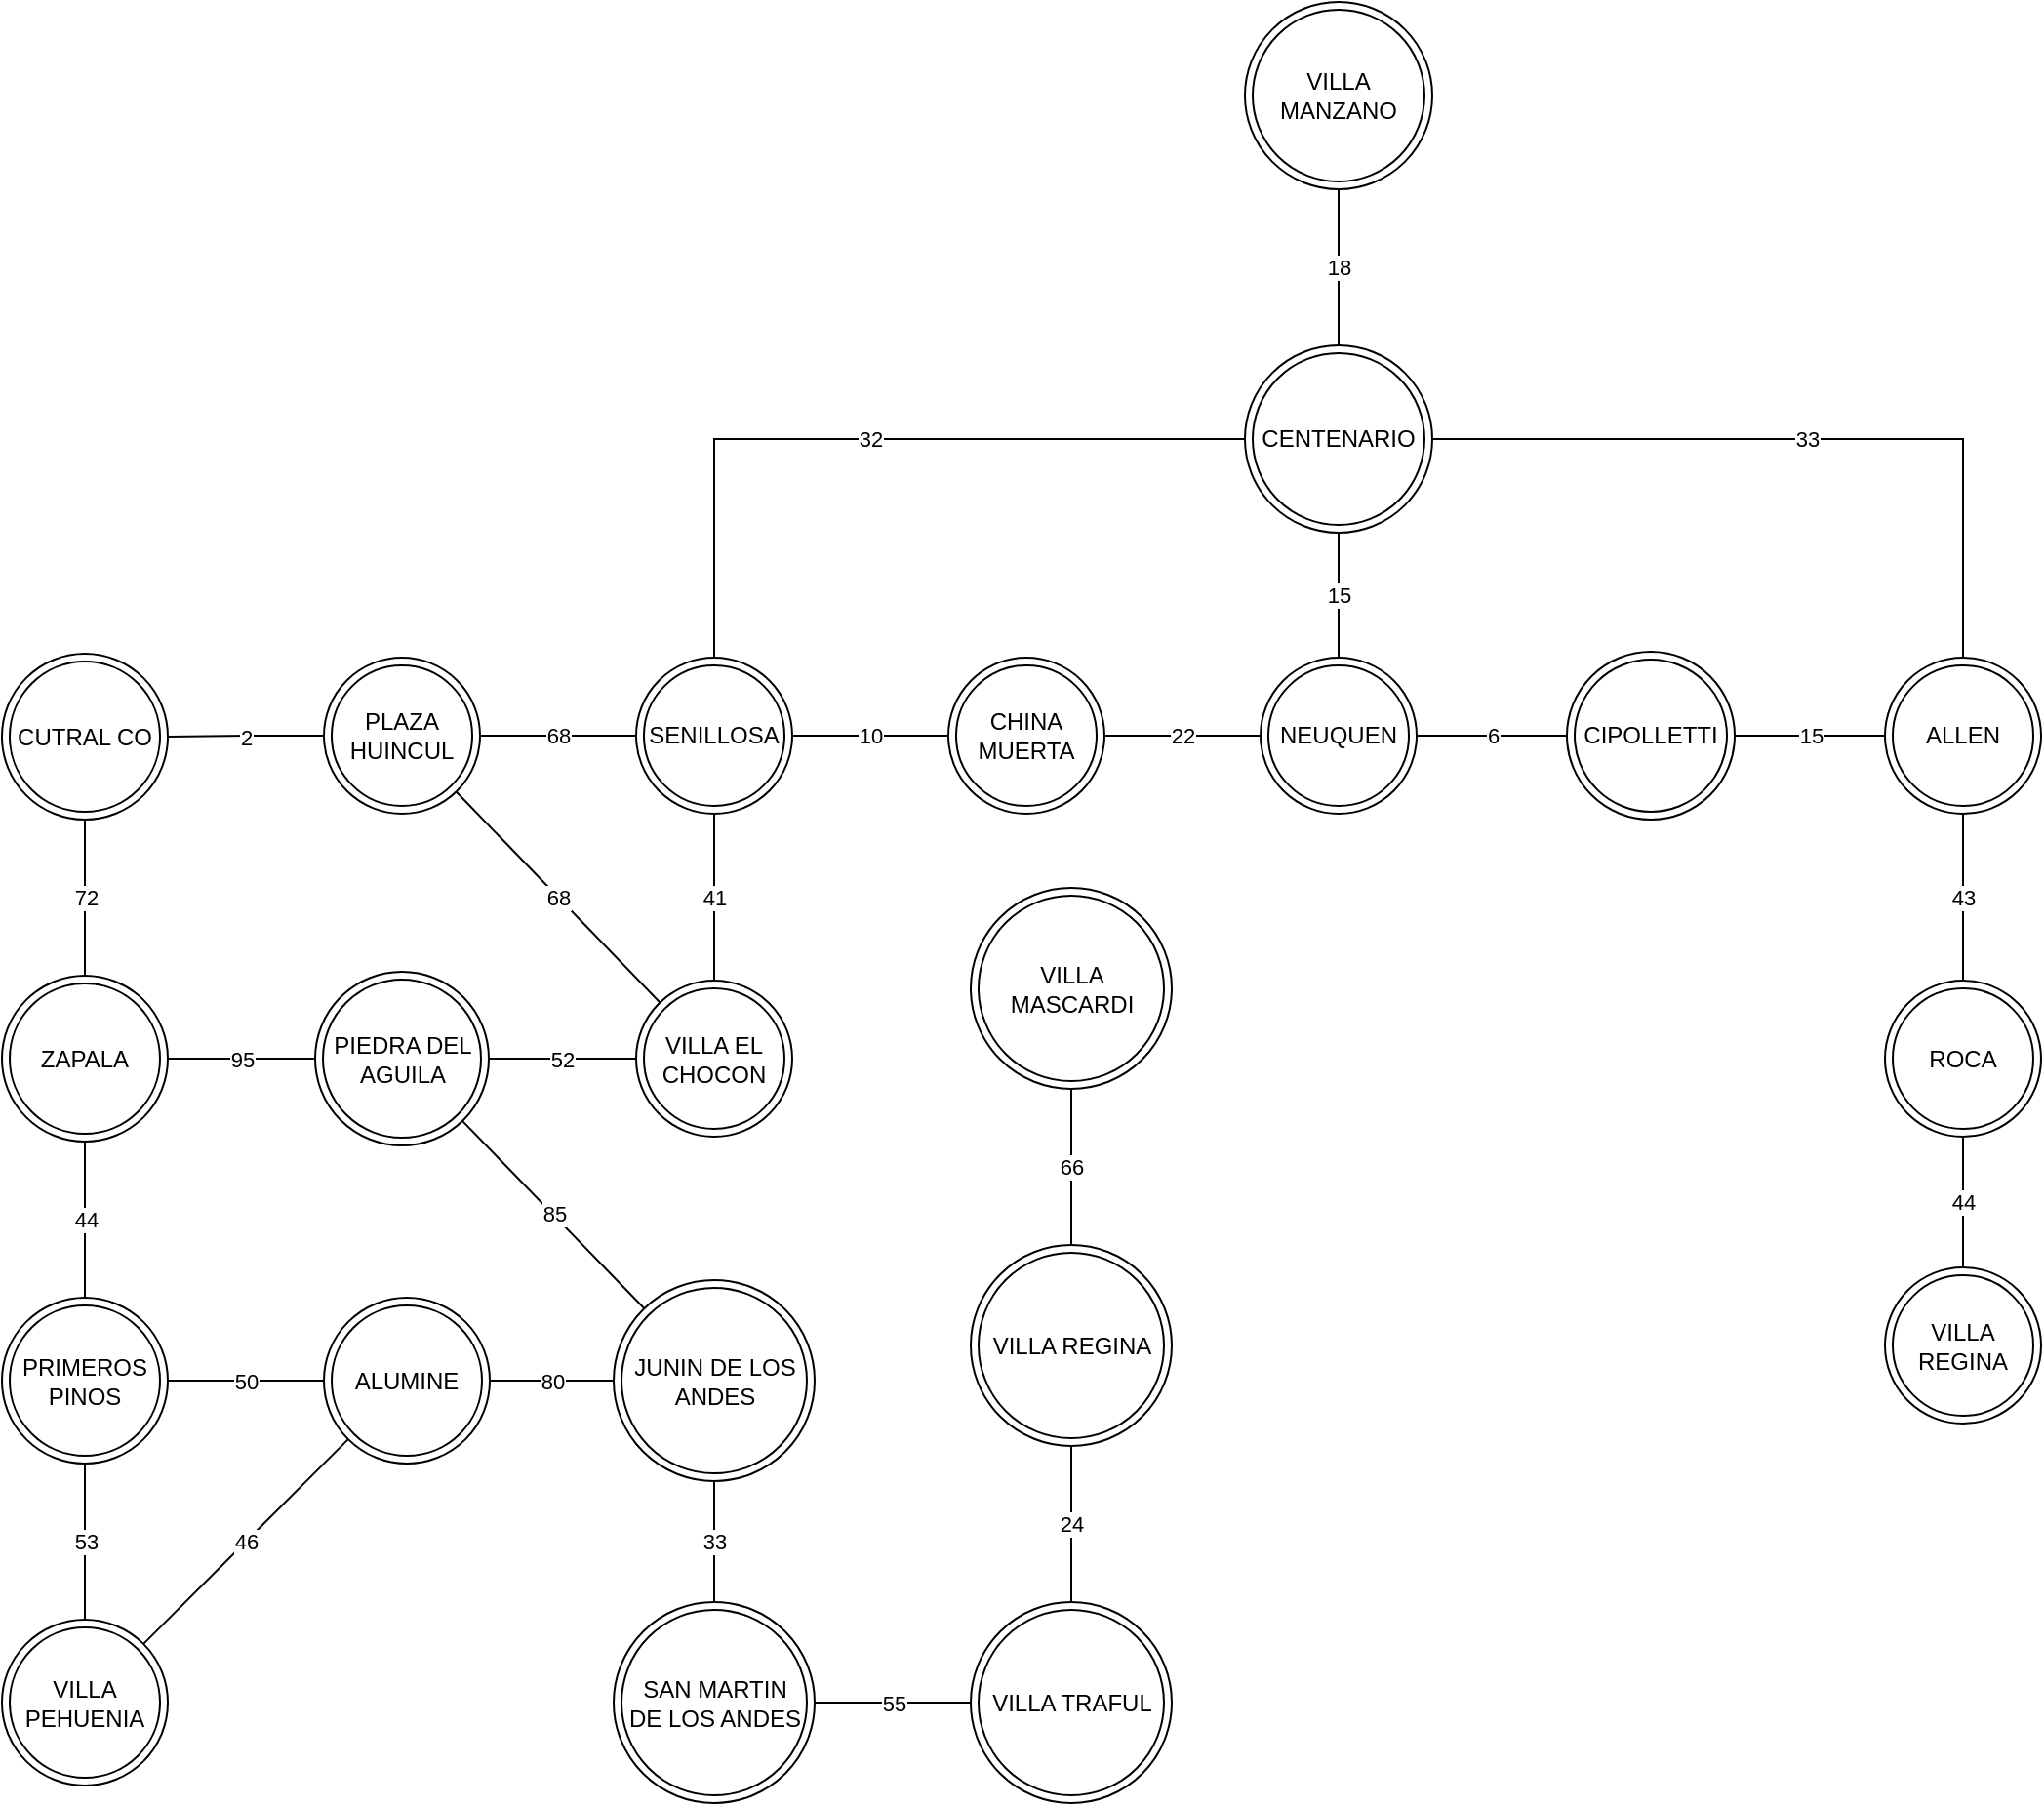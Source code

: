 <mxfile version="20.2.3" type="google" pages="2"><diagram id="MpC0CdynHTIrfhRvnOac" name="GRAFO"><mxGraphModel grid="0" page="0" gridSize="10" guides="1" tooltips="1" connect="1" arrows="1" fold="1" pageScale="1" pageWidth="827" pageHeight="1169" math="0" shadow="0"><root><mxCell id="0"/><mxCell id="1" parent="0"/><mxCell id="-Q9YvvRFyUJBlOjD7-uK-3" value="6" style="edgeStyle=orthogonalEdgeStyle;rounded=0;orthogonalLoop=1;jettySize=auto;html=1;endArrow=none;endFill=0;" edge="1" parent="1" source="-Q9YvvRFyUJBlOjD7-uK-1" target="-Q9YvvRFyUJBlOjD7-uK-2"><mxGeometry relative="1" as="geometry"/></mxCell><mxCell id="-Q9YvvRFyUJBlOjD7-uK-11" value="15" style="edgeStyle=orthogonalEdgeStyle;rounded=0;orthogonalLoop=1;jettySize=auto;html=1;endArrow=none;endFill=0;" edge="1" parent="1" source="-Q9YvvRFyUJBlOjD7-uK-1" target="-Q9YvvRFyUJBlOjD7-uK-10"><mxGeometry relative="1" as="geometry"/></mxCell><mxCell id="-Q9YvvRFyUJBlOjD7-uK-16" value="22" style="edgeStyle=orthogonalEdgeStyle;rounded=0;orthogonalLoop=1;jettySize=auto;html=1;endArrow=none;endFill=0;" edge="1" parent="1" source="-Q9YvvRFyUJBlOjD7-uK-1" target="-Q9YvvRFyUJBlOjD7-uK-15"><mxGeometry relative="1" as="geometry"/></mxCell><mxCell id="-Q9YvvRFyUJBlOjD7-uK-1" value="NEUQUEN" style="ellipse;shape=doubleEllipse;whiteSpace=wrap;html=1;aspect=fixed;" vertex="1" parent="1"><mxGeometry x="199" y="429" width="80" height="80" as="geometry"/></mxCell><mxCell id="-Q9YvvRFyUJBlOjD7-uK-5" value="15" style="edgeStyle=orthogonalEdgeStyle;rounded=0;orthogonalLoop=1;jettySize=auto;html=1;endArrow=none;endFill=0;" edge="1" parent="1" source="-Q9YvvRFyUJBlOjD7-uK-2" target="-Q9YvvRFyUJBlOjD7-uK-4"><mxGeometry relative="1" as="geometry"/></mxCell><mxCell id="-Q9YvvRFyUJBlOjD7-uK-2" value="CIPOLLETTI" style="ellipse;shape=doubleEllipse;whiteSpace=wrap;html=1;aspect=fixed;" vertex="1" parent="1"><mxGeometry x="356" y="426" width="86" height="86" as="geometry"/></mxCell><mxCell id="-Q9YvvRFyUJBlOjD7-uK-7" value="43" style="edgeStyle=orthogonalEdgeStyle;rounded=0;orthogonalLoop=1;jettySize=auto;html=1;endArrow=none;endFill=0;" edge="1" parent="1" source="-Q9YvvRFyUJBlOjD7-uK-4" target="-Q9YvvRFyUJBlOjD7-uK-6"><mxGeometry relative="1" as="geometry"/></mxCell><mxCell id="-Q9YvvRFyUJBlOjD7-uK-4" value="ALLEN" style="ellipse;shape=doubleEllipse;whiteSpace=wrap;html=1;aspect=fixed;" vertex="1" parent="1"><mxGeometry x="519" y="429" width="80" height="80" as="geometry"/></mxCell><mxCell id="-Q9YvvRFyUJBlOjD7-uK-9" value="44" style="edgeStyle=orthogonalEdgeStyle;rounded=0;orthogonalLoop=1;jettySize=auto;html=1;endArrow=none;endFill=0;" edge="1" parent="1" source="-Q9YvvRFyUJBlOjD7-uK-6" target="-Q9YvvRFyUJBlOjD7-uK-8"><mxGeometry relative="1" as="geometry"/></mxCell><mxCell id="-Q9YvvRFyUJBlOjD7-uK-6" value="ROCA" style="ellipse;shape=doubleEllipse;whiteSpace=wrap;html=1;aspect=fixed;" vertex="1" parent="1"><mxGeometry x="519" y="594.5" width="80" height="80" as="geometry"/></mxCell><mxCell id="-Q9YvvRFyUJBlOjD7-uK-8" value="VILLA &lt;br&gt;REGINA" style="ellipse;shape=doubleEllipse;whiteSpace=wrap;html=1;aspect=fixed;" vertex="1" parent="1"><mxGeometry x="519" y="741.5" width="80" height="80" as="geometry"/></mxCell><mxCell id="-Q9YvvRFyUJBlOjD7-uK-13" value="18" style="edgeStyle=orthogonalEdgeStyle;rounded=0;orthogonalLoop=1;jettySize=auto;html=1;endArrow=none;endFill=0;" edge="1" parent="1" source="-Q9YvvRFyUJBlOjD7-uK-10" target="-Q9YvvRFyUJBlOjD7-uK-12"><mxGeometry relative="1" as="geometry"/></mxCell><mxCell id="-Q9YvvRFyUJBlOjD7-uK-14" value="33" style="edgeStyle=orthogonalEdgeStyle;rounded=0;orthogonalLoop=1;jettySize=auto;html=1;endArrow=none;endFill=0;" edge="1" parent="1" source="-Q9YvvRFyUJBlOjD7-uK-10" target="-Q9YvvRFyUJBlOjD7-uK-4"><mxGeometry relative="1" as="geometry"/></mxCell><mxCell id="-Q9YvvRFyUJBlOjD7-uK-19" value="32" style="edgeStyle=orthogonalEdgeStyle;rounded=0;orthogonalLoop=1;jettySize=auto;html=1;endArrow=none;endFill=0;" edge="1" parent="1" source="-Q9YvvRFyUJBlOjD7-uK-10" target="-Q9YvvRFyUJBlOjD7-uK-17"><mxGeometry relative="1" as="geometry"/></mxCell><mxCell id="-Q9YvvRFyUJBlOjD7-uK-10" value="CENTENARIO" style="ellipse;shape=doubleEllipse;whiteSpace=wrap;html=1;aspect=fixed;" vertex="1" parent="1"><mxGeometry x="191" y="269" width="96" height="96" as="geometry"/></mxCell><mxCell id="-Q9YvvRFyUJBlOjD7-uK-12" value="VILLA MANZANO" style="ellipse;shape=doubleEllipse;whiteSpace=wrap;html=1;aspect=fixed;" vertex="1" parent="1"><mxGeometry x="191" y="93" width="96" height="96" as="geometry"/></mxCell><mxCell id="-Q9YvvRFyUJBlOjD7-uK-18" value="10" style="edgeStyle=orthogonalEdgeStyle;rounded=0;orthogonalLoop=1;jettySize=auto;html=1;endArrow=none;endFill=0;" edge="1" parent="1" source="-Q9YvvRFyUJBlOjD7-uK-15" target="-Q9YvvRFyUJBlOjD7-uK-17"><mxGeometry relative="1" as="geometry"/></mxCell><mxCell id="-Q9YvvRFyUJBlOjD7-uK-15" value="CHINA MUERTA" style="ellipse;shape=doubleEllipse;whiteSpace=wrap;html=1;aspect=fixed;" vertex="1" parent="1"><mxGeometry x="39" y="429" width="80" height="80" as="geometry"/></mxCell><mxCell id="-Q9YvvRFyUJBlOjD7-uK-21" value="68" style="edgeStyle=orthogonalEdgeStyle;rounded=0;orthogonalLoop=1;jettySize=auto;html=1;endArrow=none;endFill=0;" edge="1" parent="1" source="-Q9YvvRFyUJBlOjD7-uK-17" target="-Q9YvvRFyUJBlOjD7-uK-20"><mxGeometry relative="1" as="geometry"/></mxCell><mxCell id="-Q9YvvRFyUJBlOjD7-uK-23" value="41" style="edgeStyle=orthogonalEdgeStyle;rounded=0;orthogonalLoop=1;jettySize=auto;html=1;endArrow=none;endFill=0;" edge="1" parent="1" source="-Q9YvvRFyUJBlOjD7-uK-17" target="-Q9YvvRFyUJBlOjD7-uK-22"><mxGeometry relative="1" as="geometry"/></mxCell><mxCell id="-Q9YvvRFyUJBlOjD7-uK-17" value="SENILLOSA" style="ellipse;shape=doubleEllipse;whiteSpace=wrap;html=1;aspect=fixed;" vertex="1" parent="1"><mxGeometry x="-121" y="429" width="80" height="80" as="geometry"/></mxCell><mxCell id="-Q9YvvRFyUJBlOjD7-uK-25" value="2" style="edgeStyle=orthogonalEdgeStyle;rounded=0;orthogonalLoop=1;jettySize=auto;html=1;endArrow=none;endFill=0;" edge="1" parent="1" source="-Q9YvvRFyUJBlOjD7-uK-20" target="-Q9YvvRFyUJBlOjD7-uK-24"><mxGeometry relative="1" as="geometry"/></mxCell><mxCell id="-Q9YvvRFyUJBlOjD7-uK-35" value="68" style="rounded=0;orthogonalLoop=1;jettySize=auto;html=1;endArrow=none;endFill=0;" edge="1" parent="1" source="-Q9YvvRFyUJBlOjD7-uK-20" target="-Q9YvvRFyUJBlOjD7-uK-22"><mxGeometry relative="1" as="geometry"/></mxCell><mxCell id="-Q9YvvRFyUJBlOjD7-uK-20" value="PLAZA HUINCUL" style="ellipse;shape=doubleEllipse;whiteSpace=wrap;html=1;aspect=fixed;" vertex="1" parent="1"><mxGeometry x="-281" y="429" width="80" height="80" as="geometry"/></mxCell><mxCell id="-Q9YvvRFyUJBlOjD7-uK-33" value="52" style="edgeStyle=orthogonalEdgeStyle;rounded=0;orthogonalLoop=1;jettySize=auto;html=1;endArrow=none;endFill=0;" edge="1" parent="1" source="-Q9YvvRFyUJBlOjD7-uK-22" target="-Q9YvvRFyUJBlOjD7-uK-32"><mxGeometry relative="1" as="geometry"/></mxCell><mxCell id="-Q9YvvRFyUJBlOjD7-uK-22" value="VILLA EL CHOCON" style="ellipse;shape=doubleEllipse;whiteSpace=wrap;html=1;aspect=fixed;" vertex="1" parent="1"><mxGeometry x="-121" y="594.5" width="80" height="80" as="geometry"/></mxCell><mxCell id="-Q9YvvRFyUJBlOjD7-uK-27" value="72" style="edgeStyle=orthogonalEdgeStyle;rounded=0;orthogonalLoop=1;jettySize=auto;html=1;endArrow=none;endFill=0;" edge="1" parent="1" source="-Q9YvvRFyUJBlOjD7-uK-24" target="-Q9YvvRFyUJBlOjD7-uK-26"><mxGeometry relative="1" as="geometry"/></mxCell><mxCell id="-Q9YvvRFyUJBlOjD7-uK-24" value="CUTRAL CO" style="ellipse;shape=doubleEllipse;whiteSpace=wrap;html=1;aspect=fixed;" vertex="1" parent="1"><mxGeometry x="-446" y="427" width="85" height="85" as="geometry"/></mxCell><mxCell id="-Q9YvvRFyUJBlOjD7-uK-29" value="44" style="edgeStyle=orthogonalEdgeStyle;rounded=0;orthogonalLoop=1;jettySize=auto;html=1;endArrow=none;endFill=0;" edge="1" parent="1" source="-Q9YvvRFyUJBlOjD7-uK-26" target="-Q9YvvRFyUJBlOjD7-uK-28"><mxGeometry relative="1" as="geometry"/></mxCell><mxCell id="-Q9YvvRFyUJBlOjD7-uK-26" value="ZAPALA" style="ellipse;shape=doubleEllipse;whiteSpace=wrap;html=1;aspect=fixed;" vertex="1" parent="1"><mxGeometry x="-446" y="592" width="85" height="85" as="geometry"/></mxCell><mxCell id="-Q9YvvRFyUJBlOjD7-uK-37" value="50" style="edgeStyle=none;rounded=0;orthogonalLoop=1;jettySize=auto;html=1;endArrow=none;endFill=0;" edge="1" parent="1" source="-Q9YvvRFyUJBlOjD7-uK-28" target="-Q9YvvRFyUJBlOjD7-uK-36"><mxGeometry relative="1" as="geometry"/></mxCell><mxCell id="-Q9YvvRFyUJBlOjD7-uK-39" value="53" style="edgeStyle=none;rounded=0;orthogonalLoop=1;jettySize=auto;html=1;endArrow=none;endFill=0;" edge="1" parent="1" source="-Q9YvvRFyUJBlOjD7-uK-28" target="-Q9YvvRFyUJBlOjD7-uK-38"><mxGeometry relative="1" as="geometry"/></mxCell><mxCell id="-Q9YvvRFyUJBlOjD7-uK-28" value="PRIMEROS PINOS" style="ellipse;shape=doubleEllipse;whiteSpace=wrap;html=1;aspect=fixed;" vertex="1" parent="1"><mxGeometry x="-446" y="757" width="85" height="85" as="geometry"/></mxCell><mxCell id="-Q9YvvRFyUJBlOjD7-uK-34" value="95" style="edgeStyle=orthogonalEdgeStyle;rounded=0;orthogonalLoop=1;jettySize=auto;html=1;endArrow=none;endFill=0;" edge="1" parent="1" source="-Q9YvvRFyUJBlOjD7-uK-32" target="-Q9YvvRFyUJBlOjD7-uK-26"><mxGeometry relative="1" as="geometry"/></mxCell><mxCell id="-Q9YvvRFyUJBlOjD7-uK-32" value="PIEDRA DEL AGUILA" style="ellipse;shape=doubleEllipse;whiteSpace=wrap;html=1;aspect=fixed;" vertex="1" parent="1"><mxGeometry x="-285.5" y="590" width="89" height="89" as="geometry"/></mxCell><mxCell id="-Q9YvvRFyUJBlOjD7-uK-42" value="80" style="edgeStyle=none;rounded=0;orthogonalLoop=1;jettySize=auto;html=1;endArrow=none;endFill=0;" edge="1" parent="1" source="-Q9YvvRFyUJBlOjD7-uK-36" target="-Q9YvvRFyUJBlOjD7-uK-43"><mxGeometry relative="1" as="geometry"/></mxCell><mxCell id="-Q9YvvRFyUJBlOjD7-uK-36" value="ALUMINE" style="ellipse;shape=doubleEllipse;whiteSpace=wrap;html=1;aspect=fixed;" vertex="1" parent="1"><mxGeometry x="-281" y="757" width="85" height="85" as="geometry"/></mxCell><mxCell id="-Q9YvvRFyUJBlOjD7-uK-40" value="46" style="edgeStyle=none;rounded=0;orthogonalLoop=1;jettySize=auto;html=1;endArrow=none;endFill=0;" edge="1" parent="1" source="-Q9YvvRFyUJBlOjD7-uK-38" target="-Q9YvvRFyUJBlOjD7-uK-36"><mxGeometry relative="1" as="geometry"/></mxCell><mxCell id="-Q9YvvRFyUJBlOjD7-uK-38" value="VILLA PEHUENIA" style="ellipse;shape=doubleEllipse;whiteSpace=wrap;html=1;aspect=fixed;" vertex="1" parent="1"><mxGeometry x="-446" y="922" width="85" height="85" as="geometry"/></mxCell><mxCell id="-Q9YvvRFyUJBlOjD7-uK-44" value="33" style="edgeStyle=none;rounded=0;orthogonalLoop=1;jettySize=auto;html=1;endArrow=none;endFill=0;" edge="1" parent="1" source="-Q9YvvRFyUJBlOjD7-uK-41" target="-Q9YvvRFyUJBlOjD7-uK-43"><mxGeometry relative="1" as="geometry"/></mxCell><mxCell id="-Q9YvvRFyUJBlOjD7-uK-45" value="85" style="edgeStyle=none;rounded=0;orthogonalLoop=1;jettySize=auto;html=1;endArrow=none;endFill=0;" edge="1" parent="1" source="-Q9YvvRFyUJBlOjD7-uK-43" target="-Q9YvvRFyUJBlOjD7-uK-32"><mxGeometry relative="1" as="geometry"/></mxCell><mxCell id="-Q9YvvRFyUJBlOjD7-uK-41" value="SAN MARTIN DE LOS ANDES" style="ellipse;shape=doubleEllipse;whiteSpace=wrap;html=1;aspect=fixed;" vertex="1" parent="1"><mxGeometry x="-132.5" y="913" width="103" height="103" as="geometry"/></mxCell><mxCell id="-Q9YvvRFyUJBlOjD7-uK-47" value="55" style="edgeStyle=none;rounded=0;orthogonalLoop=1;jettySize=auto;html=1;endArrow=none;endFill=0;" edge="1" parent="1" source="-Q9YvvRFyUJBlOjD7-uK-41" target="-Q9YvvRFyUJBlOjD7-uK-46"><mxGeometry relative="1" as="geometry"/></mxCell><mxCell id="-Q9YvvRFyUJBlOjD7-uK-43" value="JUNIN DE LOS ANDES" style="ellipse;shape=doubleEllipse;whiteSpace=wrap;html=1;aspect=fixed;" vertex="1" parent="1"><mxGeometry x="-132.5" y="748" width="103" height="103" as="geometry"/></mxCell><mxCell id="-Q9YvvRFyUJBlOjD7-uK-49" value="24" style="edgeStyle=none;rounded=0;orthogonalLoop=1;jettySize=auto;html=1;endArrow=none;endFill=0;" edge="1" parent="1" source="-Q9YvvRFyUJBlOjD7-uK-46" target="-Q9YvvRFyUJBlOjD7-uK-48"><mxGeometry relative="1" as="geometry"/></mxCell><mxCell id="-Q9YvvRFyUJBlOjD7-uK-46" value="VILLA TRAFUL" style="ellipse;shape=doubleEllipse;whiteSpace=wrap;html=1;aspect=fixed;" vertex="1" parent="1"><mxGeometry x="50.5" y="913" width="103" height="103" as="geometry"/></mxCell><mxCell id="-Q9YvvRFyUJBlOjD7-uK-51" value="66" style="edgeStyle=none;rounded=0;orthogonalLoop=1;jettySize=auto;html=1;endArrow=none;endFill=0;" edge="1" parent="1" source="-Q9YvvRFyUJBlOjD7-uK-48" target="-Q9YvvRFyUJBlOjD7-uK-50"><mxGeometry relative="1" as="geometry"/></mxCell><mxCell id="-Q9YvvRFyUJBlOjD7-uK-48" value="VILLA REGINA" style="ellipse;shape=doubleEllipse;whiteSpace=wrap;html=1;aspect=fixed;" vertex="1" parent="1"><mxGeometry x="50.5" y="730" width="103" height="103" as="geometry"/></mxCell><mxCell id="-Q9YvvRFyUJBlOjD7-uK-50" value="VILLA MASCARDI" style="ellipse;shape=doubleEllipse;whiteSpace=wrap;html=1;aspect=fixed;" vertex="1" parent="1"><mxGeometry x="50.5" y="547" width="103" height="103" as="geometry"/></mxCell></root></mxGraphModel></diagram><diagram id="x9qhzHj6GVxPXvJEO-1J" name="AVL ESTACIONES"><mxGraphModel grid="0" page="0" gridSize="10" guides="1" tooltips="1" connect="1" arrows="1" fold="1" pageScale="1" pageWidth="827" pageHeight="1169" math="0" shadow="0"><root><mxCell id="0"/><mxCell id="1" parent="0"/><mxCell id="DDDV3dd5arduRvDyNfSp-484" style="edgeStyle=none;rounded=0;orthogonalLoop=1;jettySize=auto;html=1;fontSize=15;endArrow=none;endFill=0;" edge="1" parent="1" source="DDDV3dd5arduRvDyNfSp-493" target="DDDV3dd5arduRvDyNfSp-486"><mxGeometry relative="1" as="geometry"><mxPoint x="14237" y="726.579" as="sourcePoint"/><mxPoint x="14184" y="692.271" as="targetPoint"/></mxGeometry></mxCell><mxCell id="DDDV3dd5arduRvDyNfSp-485" value="" style="edgeStyle=none;rounded=0;orthogonalLoop=1;jettySize=auto;html=1;fontSize=15;endArrow=none;endFill=0;" edge="1" parent="1" source="DDDV3dd5arduRvDyNfSp-486" target="DDDV3dd5arduRvDyNfSp-487"><mxGeometry relative="1" as="geometry"/></mxCell><mxCell id="DDDV3dd5arduRvDyNfSp-486" value="NEUQUEN" style="rounded=1;whiteSpace=wrap;html=1;fontSize=15;" vertex="1" parent="1"><mxGeometry x="14072" y="634" width="120" height="60" as="geometry"/></mxCell><mxCell id="DDDV3dd5arduRvDyNfSp-487" value="CENTENARIO" style="rounded=1;whiteSpace=wrap;html=1;fontSize=15;" vertex="1" parent="1"><mxGeometry x="13756" y="725" width="120" height="60" as="geometry"/></mxCell><mxCell id="DDDV3dd5arduRvDyNfSp-488" value="" style="edgeStyle=none;rounded=0;orthogonalLoop=1;jettySize=auto;html=1;fontSize=15;endArrow=none;endFill=0;" edge="1" parent="1" source="DDDV3dd5arduRvDyNfSp-487" target="DDDV3dd5arduRvDyNfSp-490"><mxGeometry relative="1" as="geometry"><mxPoint x="13737.333" y="785" as="sourcePoint"/></mxGeometry></mxCell><mxCell id="DDDV3dd5arduRvDyNfSp-489" value="" style="edgeStyle=none;rounded=0;orthogonalLoop=1;jettySize=auto;html=1;fontSize=15;endArrow=none;endFill=0;" edge="1" parent="1" source="DDDV3dd5arduRvDyNfSp-490" target="DDDV3dd5arduRvDyNfSp-514"><mxGeometry relative="1" as="geometry"/></mxCell><mxCell id="DDDV3dd5arduRvDyNfSp-490" value="ALLEN" style="rounded=1;whiteSpace=wrap;html=1;fontSize=15;" vertex="1" parent="1"><mxGeometry x="13615" y="817" width="120" height="60" as="geometry"/></mxCell><mxCell id="DDDV3dd5arduRvDyNfSp-491" style="edgeStyle=none;rounded=0;orthogonalLoop=1;jettySize=auto;html=1;fontSize=15;endArrow=none;endFill=0;" edge="1" parent="1" source="DDDV3dd5arduRvDyNfSp-492" target="DDDV3dd5arduRvDyNfSp-487"><mxGeometry relative="1" as="geometry"><mxPoint x="13923.667" y="785" as="targetPoint"/></mxGeometry></mxCell><mxCell id="DDDV3dd5arduRvDyNfSp-492" value="CIPOLLETTI" style="rounded=1;whiteSpace=wrap;html=1;fontSize=15;" vertex="1" parent="1"><mxGeometry x="13917" y="815" width="120" height="60" as="geometry"/></mxCell><mxCell id="DDDV3dd5arduRvDyNfSp-493" value="VILLA EL CHOCON" style="rounded=1;whiteSpace=wrap;html=1;fontSize=15;" vertex="1" parent="1"><mxGeometry x="14330" y="725" width="120" height="60" as="geometry"/></mxCell><mxCell id="DDDV3dd5arduRvDyNfSp-494" value="" style="edgeStyle=none;rounded=0;orthogonalLoop=1;jettySize=auto;html=1;fontSize=15;endArrow=none;endFill=0;" edge="1" parent="1" source="DDDV3dd5arduRvDyNfSp-493" target="DDDV3dd5arduRvDyNfSp-495"><mxGeometry relative="1" as="geometry"><mxPoint x="14115.333" y="785" as="sourcePoint"/></mxGeometry></mxCell><mxCell id="DDDV3dd5arduRvDyNfSp-495" value="SENILLOSA" style="rounded=1;whiteSpace=wrap;html=1;fontSize=15;" vertex="1" parent="1"><mxGeometry x="14172" y="815" width="120" height="60" as="geometry"/></mxCell><mxCell id="DDDV3dd5arduRvDyNfSp-496" style="edgeStyle=none;rounded=0;orthogonalLoop=1;jettySize=auto;html=1;fontSize=15;endArrow=none;endFill=0;" edge="1" parent="1" source="DDDV3dd5arduRvDyNfSp-497" target="DDDV3dd5arduRvDyNfSp-493"><mxGeometry relative="1" as="geometry"><mxPoint x="14095" y="783.421" as="targetPoint"/></mxGeometry></mxCell><mxCell id="DDDV3dd5arduRvDyNfSp-497" value="VILLA MASCARDI" style="rounded=1;whiteSpace=wrap;html=1;fontSize=15;" vertex="1" parent="1"><mxGeometry x="14519" y="826" width="120" height="60" as="geometry"/></mxCell><mxCell id="DDDV3dd5arduRvDyNfSp-498" style="edgeStyle=none;rounded=0;orthogonalLoop=1;jettySize=auto;html=1;fontSize=15;endArrow=none;endFill=0;" edge="1" parent="1" source="DDDV3dd5arduRvDyNfSp-499" target="DDDV3dd5arduRvDyNfSp-497"><mxGeometry relative="1" as="geometry"><mxPoint x="14534.667" y="877.0" as="targetPoint"/></mxGeometry></mxCell><mxCell id="DDDV3dd5arduRvDyNfSp-499" value="VILLA REGINA" style="rounded=1;whiteSpace=wrap;html=1;fontSize=15;" vertex="1" parent="1"><mxGeometry x="14649" y="911" width="120" height="60" as="geometry"/></mxCell><mxCell id="DDDV3dd5arduRvDyNfSp-500" value="" style="edgeStyle=none;rounded=0;orthogonalLoop=1;jettySize=auto;html=1;fontSize=15;endArrow=none;endFill=0;" edge="1" parent="1" source="DDDV3dd5arduRvDyNfSp-497" target="DDDV3dd5arduRvDyNfSp-501"><mxGeometry relative="1" as="geometry"><mxPoint x="14503.705" y="890.0" as="sourcePoint"/></mxGeometry></mxCell><mxCell id="DDDV3dd5arduRvDyNfSp-501" value="VILLA LA ANGOSTURA" style="rounded=1;whiteSpace=wrap;html=1;fontSize=15;" vertex="1" parent="1"><mxGeometry x="14383" y="907" width="120" height="60" as="geometry"/></mxCell><mxCell id="DDDV3dd5arduRvDyNfSp-502" value="" style="edgeStyle=none;rounded=0;orthogonalLoop=1;jettySize=auto;html=1;fontSize=15;endArrow=none;endFill=0;" edge="1" parent="1" source="DDDV3dd5arduRvDyNfSp-492" target="DDDV3dd5arduRvDyNfSp-503"><mxGeometry relative="1" as="geometry"><mxPoint x="13948.333" y="896.0" as="sourcePoint"/></mxGeometry></mxCell><mxCell id="DDDV3dd5arduRvDyNfSp-503" value="CHINA MUERTA" style="rounded=1;whiteSpace=wrap;html=1;fontSize=15;" vertex="1" parent="1"><mxGeometry x="13860" y="905" width="120" height="60" as="geometry"/></mxCell><mxCell id="DDDV3dd5arduRvDyNfSp-504" style="edgeStyle=none;rounded=0;orthogonalLoop=1;jettySize=auto;html=1;fontSize=15;endArrow=none;endFill=0;" edge="1" parent="1" source="DDDV3dd5arduRvDyNfSp-505" target="DDDV3dd5arduRvDyNfSp-495"><mxGeometry relative="1" as="geometry"><mxPoint x="14157.667" y="1018.0" as="targetPoint"/></mxGeometry></mxCell><mxCell id="DDDV3dd5arduRvDyNfSp-505" value="VACIO" style="rounded=1;whiteSpace=wrap;html=1;fontSize=15;" vertex="1" parent="1"><mxGeometry x="14239" y="905" width="120" height="60" as="geometry"/></mxCell><mxCell id="DDDV3dd5arduRvDyNfSp-506" value="" style="edgeStyle=none;rounded=0;orthogonalLoop=1;jettySize=auto;html=1;fontSize=15;endArrow=none;endFill=0;" edge="1" parent="1" source="DDDV3dd5arduRvDyNfSp-495" target="DDDV3dd5arduRvDyNfSp-507"><mxGeometry relative="1" as="geometry"><mxPoint x="14109.333" y="1018.0" as="sourcePoint"/></mxGeometry></mxCell><mxCell id="DDDV3dd5arduRvDyNfSp-507" value="ROCA" style="rounded=1;whiteSpace=wrap;html=1;fontSize=15;" vertex="1" parent="1"><mxGeometry x="14114" y="905" width="120" height="60" as="geometry"/></mxCell><mxCell id="DDDV3dd5arduRvDyNfSp-508" style="edgeStyle=none;rounded=0;orthogonalLoop=1;jettySize=auto;html=1;fontSize=15;endArrow=none;endFill=0;" edge="1" parent="1" source="DDDV3dd5arduRvDyNfSp-509" target="DDDV3dd5arduRvDyNfSp-507"><mxGeometry relative="1" as="geometry"><mxPoint x="14216.667" y="995" as="targetPoint"/></mxGeometry></mxCell><mxCell id="DDDV3dd5arduRvDyNfSp-509" value="ROCA" style="rounded=1;whiteSpace=wrap;html=1;fontSize=15;" vertex="1" parent="1"><mxGeometry x="14178" y="999" width="120" height="60" as="geometry"/></mxCell><mxCell id="DDDV3dd5arduRvDyNfSp-510" style="edgeStyle=none;rounded=0;orthogonalLoop=1;jettySize=auto;html=1;fontSize=15;endArrow=none;endFill=0;" edge="1" parent="1" source="DDDV3dd5arduRvDyNfSp-511" target="DDDV3dd5arduRvDyNfSp-501"><mxGeometry relative="1" as="geometry"><mxPoint x="14455.426" y="971" as="targetPoint"/></mxGeometry></mxCell><mxCell id="DDDV3dd5arduRvDyNfSp-511" value="VILLA MANZANO" style="rounded=1;whiteSpace=wrap;html=1;fontSize=15;" vertex="1" parent="1"><mxGeometry x="14450" y="1004" width="120" height="60" as="geometry"/></mxCell><mxCell id="DDDV3dd5arduRvDyNfSp-512" style="edgeStyle=none;rounded=0;orthogonalLoop=1;jettySize=auto;html=1;fontSize=15;endArrow=none;endFill=0;" edge="1" parent="1" source="DDDV3dd5arduRvDyNfSp-513" target="DDDV3dd5arduRvDyNfSp-492"><mxGeometry relative="1" as="geometry"><mxPoint x="14002.333" y="875" as="targetPoint"/></mxGeometry></mxCell><mxCell id="DDDV3dd5arduRvDyNfSp-513" value="JUNIN DE LOS ANDES" style="rounded=1;whiteSpace=wrap;html=1;fontSize=15;" vertex="1" parent="1"><mxGeometry x="13987" y="905" width="120" height="60" as="geometry"/></mxCell><mxCell id="DDDV3dd5arduRvDyNfSp-514" value="ALUMINE" style="rounded=1;whiteSpace=wrap;html=1;fontSize=15;" vertex="1" parent="1"><mxGeometry x="13697" y="905" width="120" height="60" as="geometry"/></mxCell><mxCell id="DDDV3dd5arduRvDyNfSp-515" style="edgeStyle=none;rounded=0;orthogonalLoop=1;jettySize=auto;html=1;fontSize=15;endArrow=none;endFill=0;" edge="1" parent="1" source="DDDV3dd5arduRvDyNfSp-516" target="DDDV3dd5arduRvDyNfSp-499"><mxGeometry relative="1" as="geometry"><mxPoint x="14609.722" y="971" as="targetPoint"/></mxGeometry></mxCell><mxCell id="DDDV3dd5arduRvDyNfSp-516" value="ZAPALA" style="rounded=1;whiteSpace=wrap;html=1;fontSize=15;" vertex="1" parent="1"><mxGeometry x="14737" y="1005" width="120" height="60" as="geometry"/></mxCell><mxCell id="DDDV3dd5arduRvDyNfSp-517" value="" style="edgeStyle=none;rounded=0;orthogonalLoop=1;jettySize=auto;html=1;fontSize=15;endArrow=none;endFill=0;" edge="1" parent="1" source="DDDV3dd5arduRvDyNfSp-513" target="DDDV3dd5arduRvDyNfSp-518"><mxGeometry relative="1" as="geometry"><mxPoint x="13912.667" y="975" as="sourcePoint"/></mxGeometry></mxCell><mxCell id="DDDV3dd5arduRvDyNfSp-518" value="CUTRAL CO" style="rounded=1;whiteSpace=wrap;html=1;fontSize=15;" vertex="1" parent="1"><mxGeometry x="13907" y="997" width="120" height="60" as="geometry"/></mxCell><mxCell id="DDDV3dd5arduRvDyNfSp-519" value="" style="edgeStyle=none;rounded=0;orthogonalLoop=1;jettySize=auto;html=1;fontSize=15;endArrow=none;endFill=0;" edge="1" parent="1" source="DDDV3dd5arduRvDyNfSp-507" target="DDDV3dd5arduRvDyNfSp-520"><mxGeometry relative="1" as="geometry"><mxPoint x="14129.2" y="956" as="sourcePoint"/></mxGeometry></mxCell><mxCell id="DDDV3dd5arduRvDyNfSp-520" value="PICUN LEUFU" style="rounded=1;whiteSpace=wrap;html=1;fontSize=15;" vertex="1" parent="1"><mxGeometry x="14037" y="996" width="120" height="60" as="geometry"/></mxCell><mxCell id="DDDV3dd5arduRvDyNfSp-521" value="" style="edgeStyle=none;rounded=0;orthogonalLoop=1;jettySize=auto;html=1;fontSize=15;endArrow=none;endFill=0;" edge="1" parent="1" source="DDDV3dd5arduRvDyNfSp-509" target="DDDV3dd5arduRvDyNfSp-522"><mxGeometry relative="1" as="geometry"><mxPoint x="14214.615" y="1040" as="sourcePoint"/></mxGeometry></mxCell><mxCell id="DDDV3dd5arduRvDyNfSp-522" value="PRIMEROS PINOS" style="rounded=1;whiteSpace=wrap;html=1;fontSize=15;" vertex="1" parent="1"><mxGeometry x="14114" y="1085" width="120" height="60" as="geometry"/></mxCell><mxCell id="DDDV3dd5arduRvDyNfSp-523" value="" style="edgeStyle=none;rounded=0;orthogonalLoop=1;jettySize=auto;html=1;fontSize=15;endArrow=none;endFill=0;" edge="1" parent="1" source="DDDV3dd5arduRvDyNfSp-499" target="DDDV3dd5arduRvDyNfSp-524"><mxGeometry relative="1" as="geometry"><mxPoint x="14694.615" y="979" as="sourcePoint"/></mxGeometry></mxCell><mxCell id="DDDV3dd5arduRvDyNfSp-524" value="VILLA PEHUENIA" style="rounded=1;whiteSpace=wrap;html=1;fontSize=15;" vertex="1" parent="1"><mxGeometry x="14587" y="1004" width="120" height="60" as="geometry"/></mxCell><mxCell id="DDDV3dd5arduRvDyNfSp-527" value="" style="edgeStyle=none;rounded=0;orthogonalLoop=1;jettySize=auto;html=1;fontSize=15;endArrow=none;endFill=0;" edge="1" parent="1" source="DDDV3dd5arduRvDyNfSp-509" target="DDDV3dd5arduRvDyNfSp-528"><mxGeometry relative="1" as="geometry"><mxPoint x="14057.745" y="1194" as="sourcePoint"/></mxGeometry></mxCell><mxCell id="DDDV3dd5arduRvDyNfSp-528" value="SAN MARTIN DE LOS ANDES" style="rounded=1;whiteSpace=wrap;html=1;fontSize=15;" vertex="1" parent="1"><mxGeometry x="14255" y="1085" width="120" height="60" as="geometry"/></mxCell></root></mxGraphModel></diagram></mxfile>
